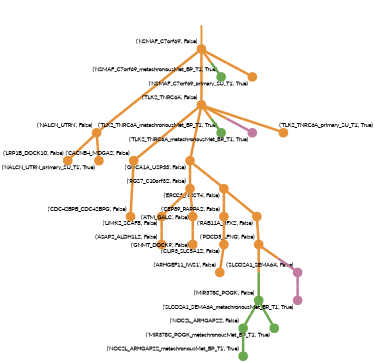 strict digraph  {
graph[splines=false]; nodesep=0.7; rankdir=TB; ranksep=0.6; forcelabels=true; dpi=600; size=2.5;
0 [color="#e69138ff", fillcolor="#e69138ff", fixedsize=true, fontname=Lato, fontsize="12pt", height="0.25", label="", penwidth=3, shape=circle, style=filled, xlabel="('NSMAF_C7orf69', False)"];
1 [color="#e69138ff", fillcolor="#e69138ff", fixedsize=true, fontname=Lato, fontsize="12pt", height="0.25", label="", penwidth=3, shape=circle, style=filled, xlabel="('NALCN_UTRN', False)"];
6 [color="#e69138ff", fillcolor="#e69138ff", fixedsize=true, fontname=Lato, fontsize="12pt", height="0.25", label="", penwidth=3, shape=circle, style=filled, xlabel="('TLK2_TNRC6A', False)"];
21 [color="#6aa84fff", fillcolor="#6aa84fff", fixedsize=true, fontname=Lato, fontsize="12pt", height="0.25", label="", penwidth=3, shape=circle, style=filled, xlabel="('NSMAF_C7orf69_metachronousMet_BP_T1', True)"];
27 [color="#e69138ff", fillcolor="#e69138ff", fixedsize=true, fontname=Lato, fontsize="12pt", height="0.25", label="", penwidth=3, shape=circle, style=filled, xlabel="('NSMAF_C7orf69_primary_SU_T1', True)"];
12 [color="#e69138ff", fillcolor="#e69138ff", fixedsize=true, fontname=Lato, fontsize="12pt", height="0.25", label="", penwidth=3, shape=circle, style=filled, xlabel="('LRP1B_DOCK10', False)"];
28 [color="#e69138ff", fillcolor="#e69138ff", fixedsize=true, fontname=Lato, fontsize="12pt", height="0.25", label="", penwidth=3, shape=circle, style=filled, xlabel="('NALCN_UTRN_primary_SU_T1', True)"];
2 [color="#6aa84fff", fillcolor="#6aa84fff", fixedsize=true, fontname=Lato, fontsize="12pt", height="0.25", label="", penwidth=3, shape=circle, style=filled, xlabel="('MIR378C_POGK', False)"];
9 [color="#6aa84fff", fillcolor="#6aa84fff", fixedsize=true, fontname=Lato, fontsize="12pt", height="0.25", label="", penwidth=3, shape=circle, style=filled, xlabel="('NOC2L_ARHGAP22', False)"];
22 [color="#6aa84fff", fillcolor="#6aa84fff", fixedsize=true, fontname=Lato, fontsize="12pt", height="0.25", label="", penwidth=3, shape=circle, style=filled, xlabel="('MIR378C_POGK_metachronousMet_BP_T1', True)"];
3 [color="#e69138ff", fillcolor="#e69138ff", fixedsize=true, fontname=Lato, fontsize="12pt", height="0.25", label="", penwidth=3, shape=circle, style=filled, xlabel="('CACNB4_MDGA2', False)"];
5 [color="#e69138ff", fillcolor="#e69138ff", fixedsize=true, fontname=Lato, fontsize="12pt", height="0.25", label="", penwidth=3, shape=circle, style=filled, xlabel="('CDC42BPB_CDC42BPG', False)"];
4 [color="#e69138ff", fillcolor="#e69138ff", fixedsize=true, fontname=Lato, fontsize="12pt", height="0.25", label="", penwidth=3, shape=circle, style=filled, xlabel="('GUCA1A_USP33', False)"];
15 [color="#e69138ff", fillcolor="#e69138ff", fixedsize=true, fontname=Lato, fontsize="12pt", height="0.25", label="", penwidth=3, shape=circle, style=filled, xlabel="('RGS7_C10orf32', False)"];
17 [color="#e69138ff", fillcolor="#e69138ff", fixedsize=true, fontname=Lato, fontsize="12pt", height="0.25", label="", penwidth=3, shape=circle, style=filled, xlabel="('ERCC3_NDST4', False)"];
23 [color="#6aa84fff", fillcolor="#6aa84fff", fixedsize=true, fontname=Lato, fontsize="12pt", height="0.25", label="", penwidth=3, shape=circle, style=filled, xlabel="('TLK2_TNRC6A_metachronousMet_BP_T1', True)"];
25 [color="#c27ba0ff", fillcolor="#c27ba0ff", fixedsize=true, fontname=Lato, fontsize="12pt", height="0.25", label="", penwidth=3, shape=circle, style=filled, xlabel="('TLK2_TNRC6A_metachronousMet_BR_T1', True)"];
29 [color="#e69138ff", fillcolor="#e69138ff", fixedsize=true, fontname=Lato, fontsize="12pt", height="0.25", label="", penwidth=3, shape=circle, style=filled, xlabel="('TLK2_TNRC6A_primary_SU_T1', True)"];
7 [color="#e69138ff", fillcolor="#e69138ff", fixedsize=true, fontname=Lato, fontsize="12pt", height="0.25", label="", penwidth=3, shape=circle, style=filled, xlabel="('PDCD5_LFNG', False)"];
10 [color="#c27ba0ff", fillcolor="#c27ba0ff", fixedsize=true, fontname=Lato, fontsize="12pt", height="0.25", label="", penwidth=3, shape=circle, style=filled, xlabel="('SLCO2A1_SEMA6A', False)"];
24 [color="#6aa84fff", fillcolor="#6aa84fff", fixedsize=true, fontname=Lato, fontsize="12pt", height="0.25", label="", penwidth=3, shape=circle, style=filled, xlabel="('NOC2L_ARHGAP22_metachronousMet_BP_T1', True)"];
26 [color="#c27ba0ff", fillcolor="#c27ba0ff", fixedsize=true, fontname=Lato, fontsize="12pt", height="0.25", label="", penwidth=3, shape=circle, style=filled, xlabel="('SLCO2A1_SEMA6A_metachronousMet_BR_T1', True)"];
11 [color="#e69138ff", fillcolor="#e69138ff", fixedsize=true, fontname=Lato, fontsize="12pt", height="0.25", label="", penwidth=3, shape=circle, style=filled, xlabel="('CEP89_PAPPA2', False)"];
19 [color="#e69138ff", fillcolor="#e69138ff", fixedsize=true, fontname=Lato, fontsize="12pt", height="0.25", label="", penwidth=3, shape=circle, style=filled, xlabel="('CLIP3_SLC5A12', False)"];
13 [color="#e69138ff", fillcolor="#e69138ff", fixedsize=true, fontname=Lato, fontsize="12pt", height="0.25", label="", penwidth=3, shape=circle, style=filled, xlabel="('LIMK2_SCAF8', False)"];
20 [color="#e69138ff", fillcolor="#e69138ff", fixedsize=true, fontname=Lato, fontsize="12pt", height="0.25", label="", penwidth=3, shape=circle, style=filled, xlabel="('ASAP2_ALDH1L2', False)"];
14 [color="#e69138ff", fillcolor="#e69138ff", fixedsize=true, fontname=Lato, fontsize="12pt", height="0.25", label="", penwidth=3, shape=circle, style=filled, xlabel="('RAB11A_RFX2', False)"];
16 [color="#e69138ff", fillcolor="#e69138ff", fixedsize=true, fontname=Lato, fontsize="12pt", height="0.25", label="", penwidth=3, shape=circle, style=filled, xlabel="('ATM_GALC', False)"];
8 [color="#e69138ff", fillcolor="#e69138ff", fixedsize=true, fontname=Lato, fontsize="12pt", height="0.25", label="", penwidth=3, shape=circle, style=filled, xlabel="('GNMT_DOCK9', False)"];
18 [color="#e69138ff", fillcolor="#e69138ff", fixedsize=true, fontname=Lato, fontsize="12pt", height="0.25", label="", penwidth=3, shape=circle, style=filled, xlabel="('ARHGEF11_IWS1', False)"];
normal [label="", penwidth=3, style=invis, xlabel="('NSMAF_C7orf69', False)"];
0 -> 1  [arrowsize=0, color="#e69138ff;0.5:#e69138ff", minlen="3.0", penwidth="5.5", style=solid];
0 -> 6  [arrowsize=0, color="#e69138ff;0.5:#e69138ff", minlen="2.081967353820801", penwidth="5.5", style=solid];
0 -> 21  [arrowsize=0, color="#e69138ff;0.5:#6aa84fff", minlen="1.0409835577011108", penwidth="5.5", style=solid];
0 -> 27  [arrowsize=0, color="#e69138ff;0.5:#e69138ff", minlen="1.0409835577011108", penwidth="5.5", style=solid];
1 -> 12  [arrowsize=0, color="#e69138ff;0.5:#e69138ff", minlen="1.2459017038345337", penwidth="5.5", style=solid];
1 -> 28  [arrowsize=0, color="#e69138ff;0.5:#e69138ff", minlen="1.0409835577011108", penwidth="5.5", style=solid];
6 -> 3  [arrowsize=0, color="#e69138ff;0.5:#e69138ff", minlen="2.5409836769104004", penwidth="5.5", style=solid];
6 -> 4  [arrowsize=0, color="#e69138ff;0.5:#e69138ff", minlen="2.4918031692504883", penwidth="5.5", style=solid];
6 -> 23  [arrowsize=0, color="#e69138ff;0.5:#6aa84fff", minlen="1.0409835577011108", penwidth="5.5", style=solid];
6 -> 25  [arrowsize=0, color="#e69138ff;0.5:#c27ba0ff", minlen="1.0409835577011108", penwidth="5.5", style=solid];
6 -> 29  [arrowsize=0, color="#e69138ff;0.5:#e69138ff", minlen="1.0409835577011108", penwidth="5.5", style=solid];
2 -> 9  [arrowsize=0, color="#6aa84fff;0.5:#6aa84fff", minlen="1.311475396156311", penwidth="5.5", style=solid];
2 -> 22  [arrowsize=0, color="#6aa84fff;0.5:#6aa84fff", minlen="1.0409835577011108", penwidth="5.5", style=solid];
9 -> 24  [arrowsize=0, color="#6aa84fff;0.5:#6aa84fff", minlen="1.0409835577011108", penwidth="5.5", style=solid];
3 -> 5  [arrowsize=0, color="#e69138ff;0.5:#e69138ff", minlen="2.377049207687378", penwidth="5.5", style=solid];
4 -> 15  [arrowsize=0, color="#e69138ff;0.5:#e69138ff", minlen="1.1475410461425781", penwidth="5.5", style=solid];
4 -> 17  [arrowsize=0, color="#e69138ff;0.5:#e69138ff", minlen="1.0983606576919556", penwidth="5.5", style=solid];
15 -> 13  [arrowsize=0, color="#e69138ff;0.5:#e69138ff", minlen="1.1967213153839111", penwidth="5.5", style=solid];
15 -> 16  [arrowsize=0, color="#e69138ff;0.5:#e69138ff", minlen="1.1147540807724", penwidth="5.5", style=solid];
17 -> 11  [arrowsize=0, color="#e69138ff;0.5:#e69138ff", minlen="1.262295126914978", penwidth="5.5", style=solid];
17 -> 14  [arrowsize=0, color="#e69138ff;0.5:#e69138ff", minlen="1.1475410461425781", penwidth="5.5", style=solid];
7 -> 2  [arrowsize=0, color="#e69138ff;0.5:#6aa84fff", minlen="2.622950792312622", penwidth="5.5", style=solid];
7 -> 10  [arrowsize=0, color="#e69138ff;0.5:#c27ba0ff", minlen="1.2786885499954224", penwidth="5.5", style=solid];
10 -> 26  [arrowsize=0, color="#c27ba0ff;0.5:#c27ba0ff", minlen="1.0409835577011108", penwidth="5.5", style=solid];
11 -> 19  [arrowsize=0, color="#e69138ff;0.5:#e69138ff", minlen="1.0819672346115112", penwidth="5.5", style=solid];
19 -> 18  [arrowsize=0, color="#e69138ff;0.5:#e69138ff", minlen="1.0983606576919556", penwidth="5.5", style=solid];
13 -> 20  [arrowsize=0, color="#e69138ff;0.5:#e69138ff", minlen="1.0819672346115112", penwidth="5.5", style=solid];
14 -> 7  [arrowsize=0, color="#e69138ff;0.5:#e69138ff", minlen="1.7704918384552002", penwidth="5.5", style=solid];
16 -> 8  [arrowsize=0, color="#e69138ff;0.5:#e69138ff", minlen="1.426229476928711", penwidth="5.5", style=solid];
normal -> 0  [arrowsize=0, color="#e69138ff", label="", penwidth=4, style=solid];
}
